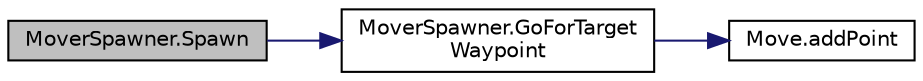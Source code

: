 digraph "MoverSpawner.Spawn"
{
  edge [fontname="Helvetica",fontsize="10",labelfontname="Helvetica",labelfontsize="10"];
  node [fontname="Helvetica",fontsize="10",shape=record];
  rankdir="LR";
  Node7 [label="MoverSpawner.Spawn",height=0.2,width=0.4,color="black", fillcolor="grey75", style="filled", fontcolor="black"];
  Node7 -> Node8 [color="midnightblue",fontsize="10",style="solid",fontname="Helvetica"];
  Node8 [label="MoverSpawner.GoForTarget\lWaypoint",height=0.2,width=0.4,color="black", fillcolor="white", style="filled",URL="$class_mover_spawner.html#a651016c174df602502e71ccccf18d606",tooltip="Set a path by backtracking waypoints and adds it to a move script "];
  Node8 -> Node9 [color="midnightblue",fontsize="10",style="solid",fontname="Helvetica"];
  Node9 [label="Move.addPoint",height=0.2,width=0.4,color="black", fillcolor="white", style="filled",URL="$class_move.html#aa28ab9515d5e8d275ae2474fd2d719d6",tooltip="Adds a waypoint to the path queue "];
}

